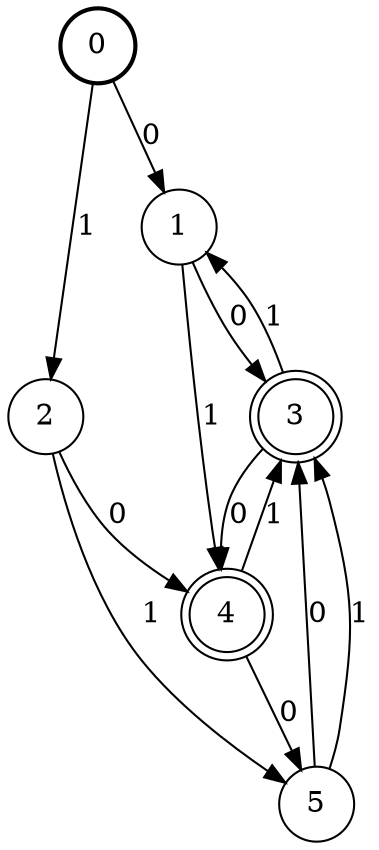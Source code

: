 digraph Automat {
    node [shape = circle];
    0 [style = "bold"];
    0 -> 1 [label = "0"];
    0 -> 2 [label = "1"];
    1 -> 3 [label = "0"];
    1 -> 4 [label = "1"];
    2 -> 4 [label = "0"];
    2 -> 5 [label = "1"];
    3 [peripheries=2]
    3 -> 4 [label = "0"];
    3 -> 1 [label = "1"];
    4 [peripheries=2]
    4 -> 5 [label = "0"];
    4 -> 3 [label = "1"];
    5 -> 3 [label = "0"];
    5 -> 3 [label = "1"];
}
